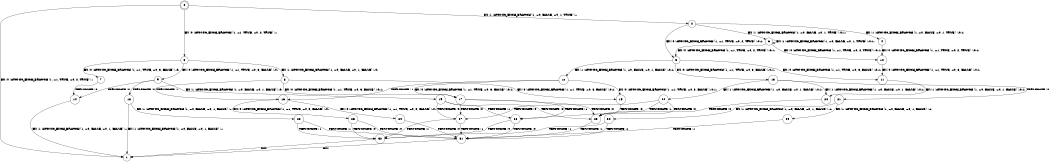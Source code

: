 digraph BCG {
size = "7, 10.5";
center = TRUE;
node [shape = circle];
0 [peripheries = 2];
0 -> 1 [label = "EX !0 !ATOMIC_EXCH_BRANCH (1, +1, TRUE, +0, 2, TRUE) !::"];
0 -> 2 [label = "EX !1 !ATOMIC_EXCH_BRANCH (1, +0, FALSE, +0, 1, TRUE) !::"];
0 -> 3 [label = "EX !0 !ATOMIC_EXCH_BRANCH (1, +1, TRUE, +0, 2, TRUE) !::"];
2 -> 4 [label = "EX !1 !ATOMIC_EXCH_BRANCH (1, +0, FALSE, +0, 1, TRUE) !:0:1:"];
2 -> 5 [label = "EX !0 !ATOMIC_EXCH_BRANCH (1, +1, TRUE, +0, 2, TRUE) !:0:1:"];
2 -> 6 [label = "EX !1 !ATOMIC_EXCH_BRANCH (1, +0, FALSE, +0, 1, TRUE) !:0:1:"];
3 -> 7 [label = "EX !0 !ATOMIC_EXCH_BRANCH (1, +1, TRUE, +0, 3, FALSE) !:0:"];
3 -> 8 [label = "EX !1 !ATOMIC_EXCH_BRANCH (1, +0, FALSE, +0, 1, FALSE) !:0:"];
3 -> 9 [label = "EX !0 !ATOMIC_EXCH_BRANCH (1, +1, TRUE, +0, 3, FALSE) !:0:"];
4 -> 10 [label = "EX !0 !ATOMIC_EXCH_BRANCH (1, +1, TRUE, +0, 2, TRUE) !:0:1:"];
5 -> 11 [label = "EX !0 !ATOMIC_EXCH_BRANCH (1, +1, TRUE, +0, 3, FALSE) !:0:1:"];
5 -> 12 [label = "EX !1 !ATOMIC_EXCH_BRANCH (1, +0, FALSE, +0, 1, FALSE) !:0:1:"];
5 -> 13 [label = "EX !0 !ATOMIC_EXCH_BRANCH (1, +1, TRUE, +0, 3, FALSE) !:0:1:"];
6 -> 10 [label = "EX !0 !ATOMIC_EXCH_BRANCH (1, +1, TRUE, +0, 2, TRUE) !:0:1:"];
6 -> 5 [label = "EX !0 !ATOMIC_EXCH_BRANCH (1, +1, TRUE, +0, 2, TRUE) !:0:1:"];
6 -> 6 [label = "EX !1 !ATOMIC_EXCH_BRANCH (1, +0, FALSE, +0, 1, TRUE) !:0:1:"];
7 -> 14 [label = "TERMINATE !0"];
8 -> 15 [label = "EX !0 !ATOMIC_EXCH_BRANCH (1, +1, TRUE, +0, 3, FALSE) !:0:1:"];
8 -> 16 [label = "TERMINATE !1"];
8 -> 17 [label = "EX !0 !ATOMIC_EXCH_BRANCH (1, +1, TRUE, +0, 3, FALSE) !:0:1:"];
9 -> 14 [label = "TERMINATE !0"];
9 -> 18 [label = "TERMINATE !0"];
9 -> 19 [label = "EX !1 !ATOMIC_EXCH_BRANCH (1, +0, FALSE, +0, 1, FALSE) !:0:"];
10 -> 11 [label = "EX !0 !ATOMIC_EXCH_BRANCH (1, +1, TRUE, +0, 3, FALSE) !:0:1:"];
11 -> 20 [label = "EX !1 !ATOMIC_EXCH_BRANCH (1, +0, FALSE, +0, 1, FALSE) !:0:1:"];
12 -> 15 [label = "EX !0 !ATOMIC_EXCH_BRANCH (1, +1, TRUE, +0, 3, FALSE) !:0:1:"];
12 -> 16 [label = "TERMINATE !1"];
12 -> 17 [label = "EX !0 !ATOMIC_EXCH_BRANCH (1, +1, TRUE, +0, 3, FALSE) !:0:1:"];
13 -> 20 [label = "EX !1 !ATOMIC_EXCH_BRANCH (1, +0, FALSE, +0, 1, FALSE) !:0:1:"];
13 -> 21 [label = "TERMINATE !0"];
13 -> 22 [label = "EX !1 !ATOMIC_EXCH_BRANCH (1, +0, FALSE, +0, 1, FALSE) !:0:1:"];
14 -> 1 [label = "EX !1 !ATOMIC_EXCH_BRANCH (1, +0, FALSE, +0, 1, FALSE) !::"];
15 -> 23 [label = "TERMINATE !0"];
16 -> 24 [label = "EX !0 !ATOMIC_EXCH_BRANCH (1, +1, TRUE, +0, 3, FALSE) !:0:"];
16 -> 25 [label = "EX !0 !ATOMIC_EXCH_BRANCH (1, +1, TRUE, +0, 3, FALSE) !:0:"];
17 -> 23 [label = "TERMINATE !0"];
17 -> 26 [label = "TERMINATE !1"];
17 -> 27 [label = "TERMINATE !0"];
18 -> 1 [label = "EX !1 !ATOMIC_EXCH_BRANCH (1, +0, FALSE, +0, 1, FALSE) !::"];
18 -> 28 [label = "EX !1 !ATOMIC_EXCH_BRANCH (1, +0, FALSE, +0, 1, FALSE) !::"];
19 -> 23 [label = "TERMINATE !0"];
19 -> 26 [label = "TERMINATE !1"];
19 -> 27 [label = "TERMINATE !0"];
20 -> 23 [label = "TERMINATE !0"];
21 -> 29 [label = "EX !1 !ATOMIC_EXCH_BRANCH (1, +0, FALSE, +0, 1, FALSE) !:1:"];
21 -> 30 [label = "EX !1 !ATOMIC_EXCH_BRANCH (1, +0, FALSE, +0, 1, FALSE) !:1:"];
22 -> 23 [label = "TERMINATE !0"];
22 -> 26 [label = "TERMINATE !1"];
22 -> 27 [label = "TERMINATE !0"];
23 -> 31 [label = "TERMINATE !1"];
24 -> 31 [label = "TERMINATE !0"];
25 -> 31 [label = "TERMINATE !0"];
25 -> 32 [label = "TERMINATE !0"];
26 -> 31 [label = "TERMINATE !0"];
26 -> 32 [label = "TERMINATE !0"];
27 -> 31 [label = "TERMINATE !1"];
27 -> 32 [label = "TERMINATE !1"];
28 -> 31 [label = "TERMINATE !1"];
28 -> 32 [label = "TERMINATE !1"];
29 -> 31 [label = "TERMINATE !1"];
30 -> 31 [label = "TERMINATE !1"];
30 -> 32 [label = "TERMINATE !1"];
31 -> 1 [label = "exit"];
32 -> 1 [label = "exit"];
}
